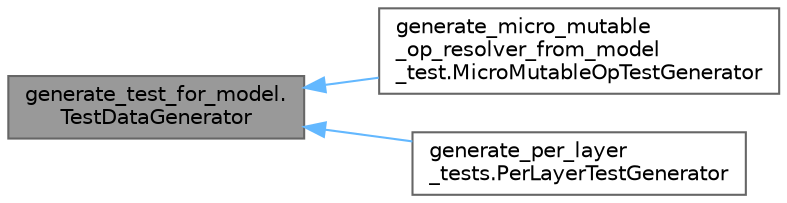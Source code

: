 digraph "generate_test_for_model.TestDataGenerator"
{
 // LATEX_PDF_SIZE
  bgcolor="transparent";
  edge [fontname=Helvetica,fontsize=10,labelfontname=Helvetica,labelfontsize=10];
  node [fontname=Helvetica,fontsize=10,shape=box,height=0.2,width=0.4];
  rankdir="LR";
  Node1 [id="Node000001",label="generate_test_for_model.\lTestDataGenerator",height=0.2,width=0.4,color="gray40", fillcolor="grey60", style="filled", fontcolor="black",tooltip=" "];
  Node1 -> Node2 [id="edge3_Node000001_Node000002",dir="back",color="steelblue1",style="solid",tooltip=" "];
  Node2 [id="Node000002",label="generate_micro_mutable\l_op_resolver_from_model\l_test.MicroMutableOpTestGenerator",height=0.2,width=0.4,color="gray40", fillcolor="white", style="filled",URL="$classgenerate__micro__mutable__op__resolver__from__model__test_1_1_micro_mutable_op_test_generator.html",tooltip=" "];
  Node1 -> Node3 [id="edge4_Node000001_Node000003",dir="back",color="steelblue1",style="solid",tooltip=" "];
  Node3 [id="Node000003",label="generate_per_layer\l_tests.PerLayerTestGenerator",height=0.2,width=0.4,color="gray40", fillcolor="white", style="filled",URL="$classgenerate__per__layer__tests_1_1_per_layer_test_generator.html",tooltip=" "];
}
